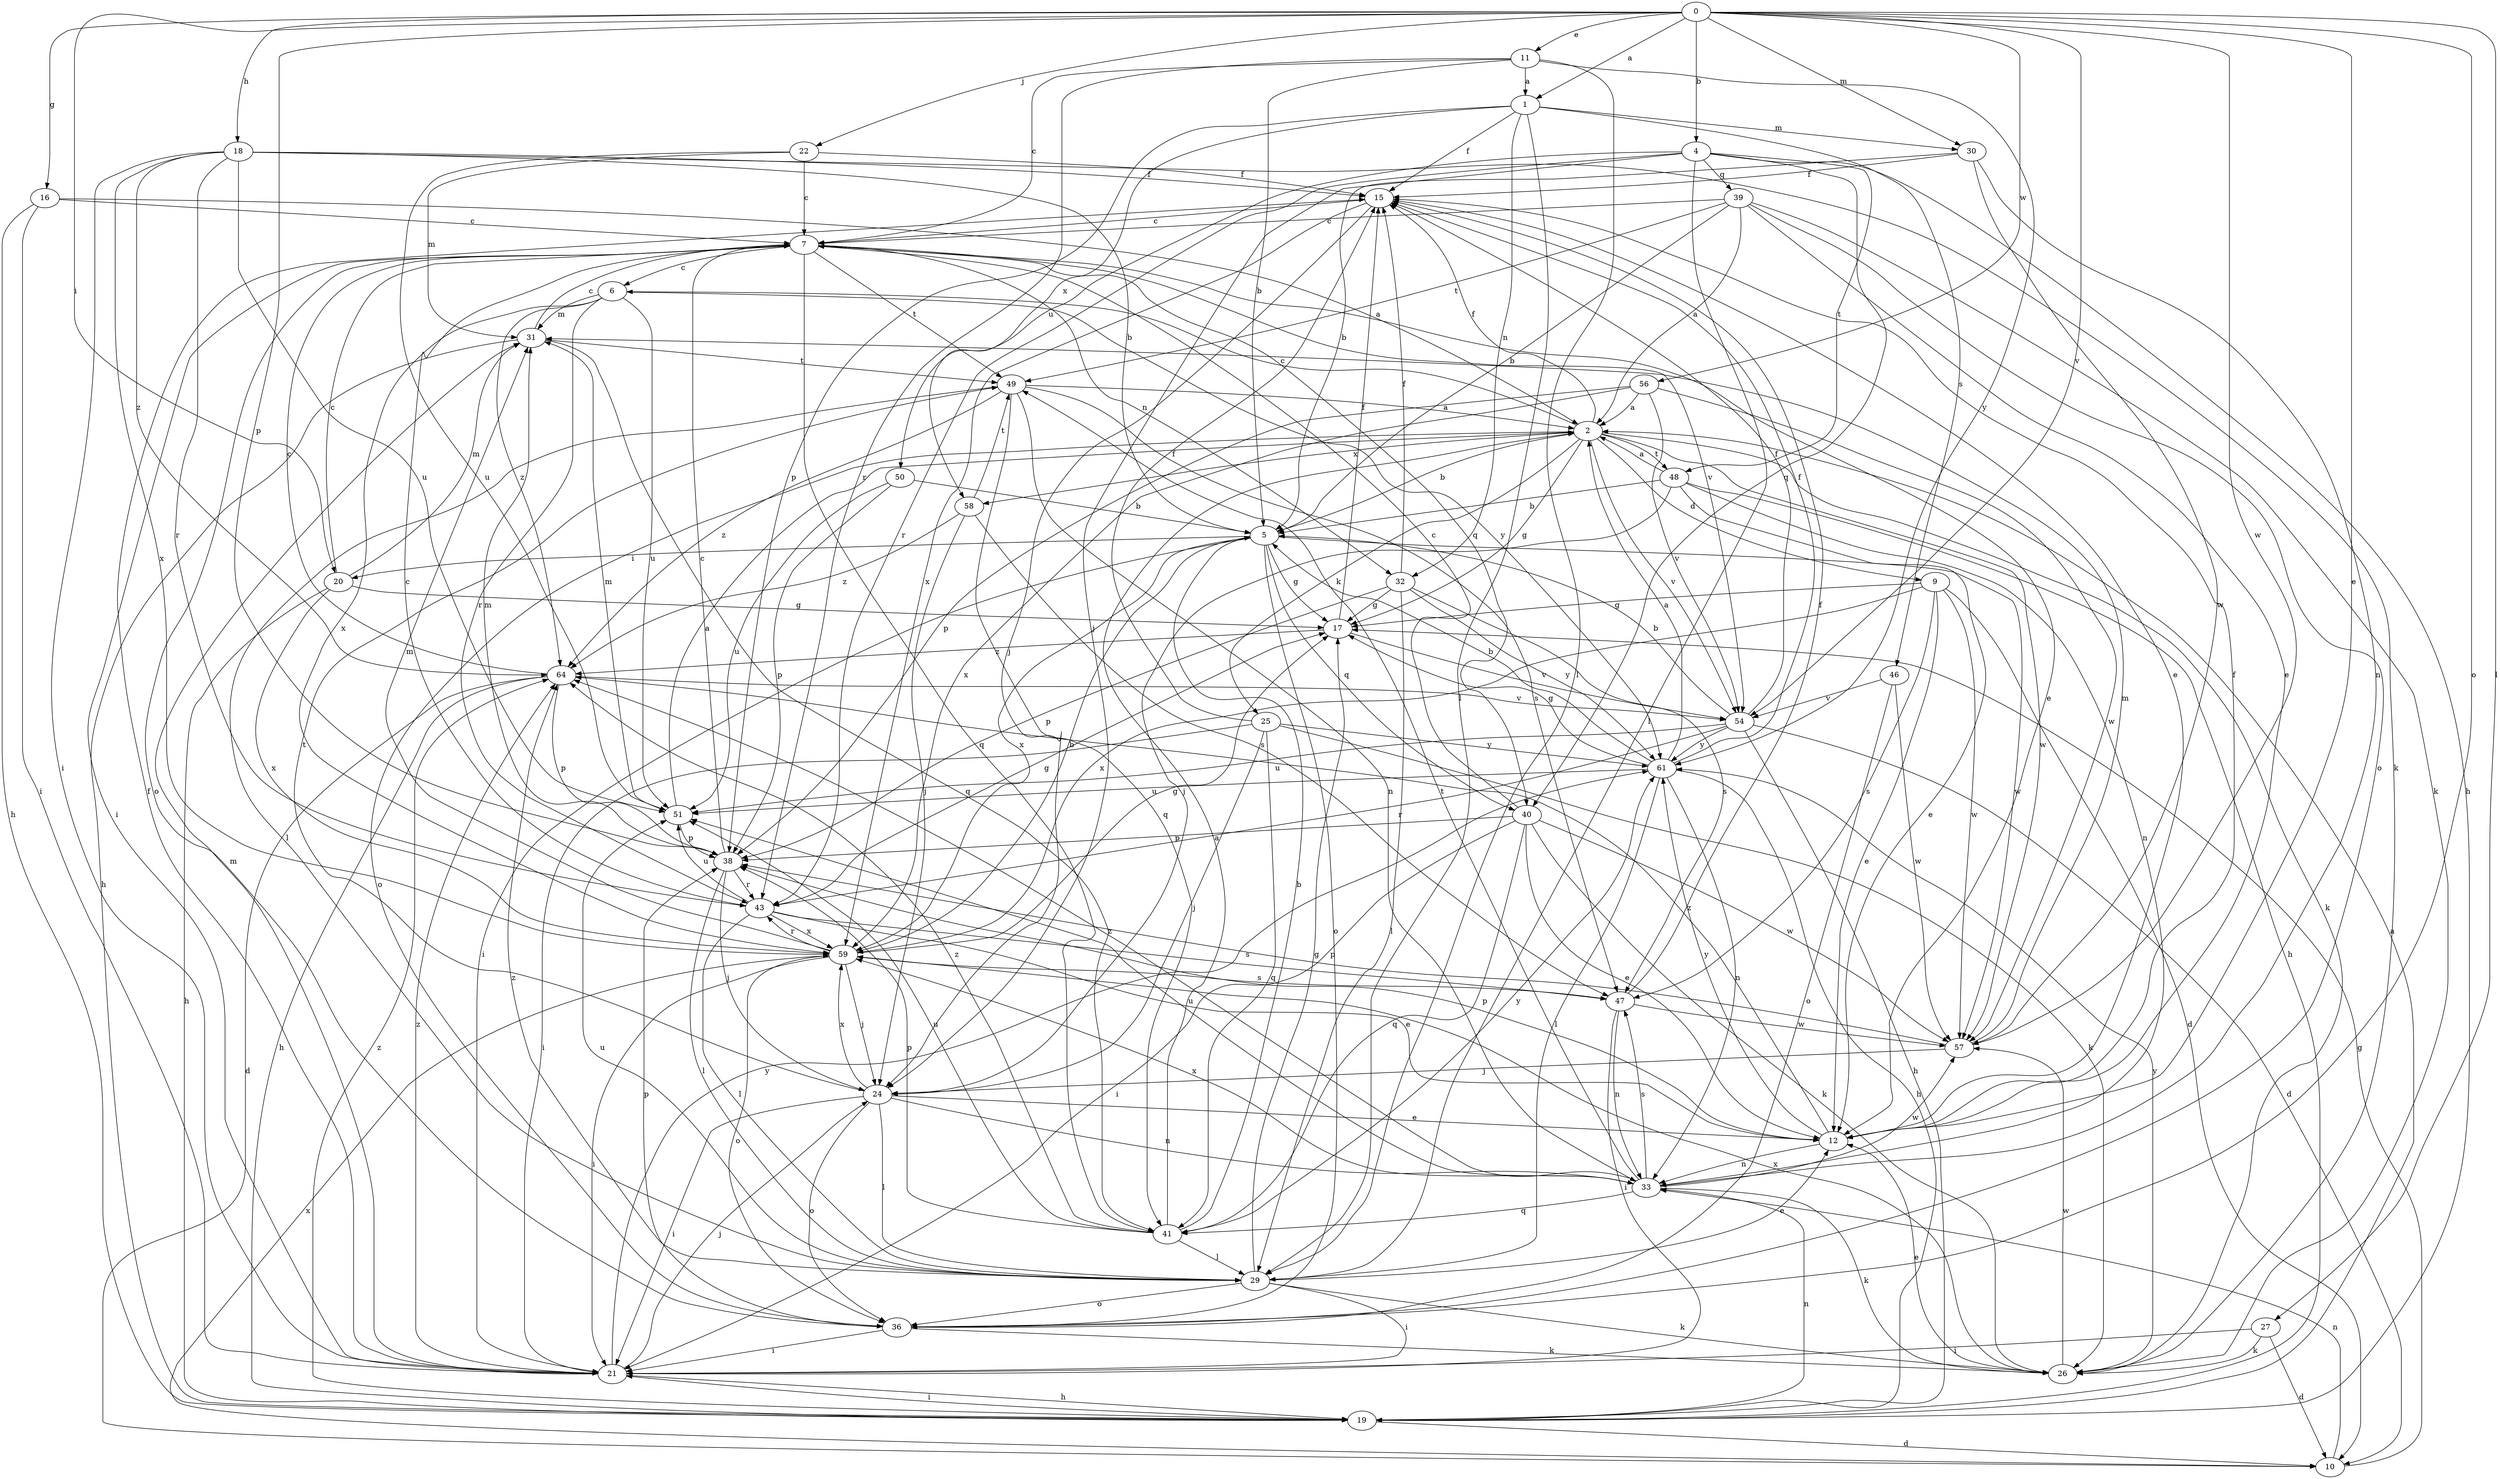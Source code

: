 strict digraph  {
0;
1;
2;
4;
5;
6;
7;
9;
10;
11;
12;
15;
16;
17;
18;
19;
20;
21;
22;
24;
25;
26;
27;
29;
30;
31;
32;
33;
36;
38;
39;
40;
41;
43;
46;
47;
48;
49;
50;
51;
54;
56;
57;
58;
59;
61;
64;
0 -> 1  [label=a];
0 -> 4  [label=b];
0 -> 11  [label=e];
0 -> 12  [label=e];
0 -> 16  [label=g];
0 -> 18  [label=h];
0 -> 20  [label=i];
0 -> 22  [label=j];
0 -> 27  [label=l];
0 -> 30  [label=m];
0 -> 36  [label=o];
0 -> 38  [label=p];
0 -> 54  [label=v];
0 -> 56  [label=w];
0 -> 57  [label=w];
1 -> 15  [label=f];
1 -> 29  [label=l];
1 -> 30  [label=m];
1 -> 32  [label=n];
1 -> 38  [label=p];
1 -> 46  [label=s];
1 -> 58  [label=x];
2 -> 5  [label=b];
2 -> 6  [label=c];
2 -> 9  [label=d];
2 -> 15  [label=f];
2 -> 17  [label=g];
2 -> 25  [label=k];
2 -> 26  [label=k];
2 -> 36  [label=o];
2 -> 48  [label=t];
2 -> 54  [label=v];
2 -> 57  [label=w];
2 -> 58  [label=x];
4 -> 19  [label=h];
4 -> 24  [label=j];
4 -> 29  [label=l];
4 -> 39  [label=q];
4 -> 40  [label=q];
4 -> 43  [label=r];
4 -> 48  [label=t];
4 -> 50  [label=u];
5 -> 17  [label=g];
5 -> 20  [label=i];
5 -> 21  [label=i];
5 -> 36  [label=o];
5 -> 40  [label=q];
5 -> 57  [label=w];
5 -> 59  [label=x];
6 -> 31  [label=m];
6 -> 43  [label=r];
6 -> 51  [label=u];
6 -> 59  [label=x];
6 -> 61  [label=y];
6 -> 64  [label=z];
7 -> 6  [label=c];
7 -> 12  [label=e];
7 -> 21  [label=i];
7 -> 32  [label=n];
7 -> 36  [label=o];
7 -> 40  [label=q];
7 -> 41  [label=q];
7 -> 49  [label=t];
7 -> 54  [label=v];
9 -> 10  [label=d];
9 -> 12  [label=e];
9 -> 17  [label=g];
9 -> 47  [label=s];
9 -> 57  [label=w];
9 -> 59  [label=x];
10 -> 17  [label=g];
10 -> 33  [label=n];
10 -> 59  [label=x];
11 -> 1  [label=a];
11 -> 5  [label=b];
11 -> 7  [label=c];
11 -> 29  [label=l];
11 -> 43  [label=r];
11 -> 61  [label=y];
12 -> 15  [label=f];
12 -> 33  [label=n];
12 -> 38  [label=p];
12 -> 61  [label=y];
12 -> 64  [label=z];
15 -> 7  [label=c];
15 -> 12  [label=e];
15 -> 24  [label=j];
15 -> 59  [label=x];
16 -> 2  [label=a];
16 -> 7  [label=c];
16 -> 19  [label=h];
16 -> 21  [label=i];
17 -> 15  [label=f];
17 -> 54  [label=v];
17 -> 64  [label=z];
18 -> 5  [label=b];
18 -> 15  [label=f];
18 -> 21  [label=i];
18 -> 26  [label=k];
18 -> 43  [label=r];
18 -> 51  [label=u];
18 -> 59  [label=x];
18 -> 64  [label=z];
19 -> 2  [label=a];
19 -> 10  [label=d];
19 -> 21  [label=i];
19 -> 33  [label=n];
19 -> 64  [label=z];
20 -> 7  [label=c];
20 -> 17  [label=g];
20 -> 19  [label=h];
20 -> 31  [label=m];
20 -> 59  [label=x];
21 -> 15  [label=f];
21 -> 19  [label=h];
21 -> 24  [label=j];
21 -> 31  [label=m];
21 -> 61  [label=y];
21 -> 64  [label=z];
22 -> 7  [label=c];
22 -> 15  [label=f];
22 -> 31  [label=m];
22 -> 51  [label=u];
24 -> 12  [label=e];
24 -> 21  [label=i];
24 -> 29  [label=l];
24 -> 33  [label=n];
24 -> 36  [label=o];
24 -> 49  [label=t];
24 -> 59  [label=x];
25 -> 15  [label=f];
25 -> 21  [label=i];
25 -> 24  [label=j];
25 -> 26  [label=k];
25 -> 41  [label=q];
25 -> 61  [label=y];
26 -> 12  [label=e];
26 -> 57  [label=w];
26 -> 59  [label=x];
26 -> 61  [label=y];
27 -> 10  [label=d];
27 -> 21  [label=i];
27 -> 26  [label=k];
29 -> 12  [label=e];
29 -> 17  [label=g];
29 -> 21  [label=i];
29 -> 26  [label=k];
29 -> 36  [label=o];
29 -> 51  [label=u];
29 -> 64  [label=z];
30 -> 5  [label=b];
30 -> 15  [label=f];
30 -> 33  [label=n];
30 -> 57  [label=w];
31 -> 7  [label=c];
31 -> 19  [label=h];
31 -> 41  [label=q];
31 -> 49  [label=t];
32 -> 15  [label=f];
32 -> 17  [label=g];
32 -> 29  [label=l];
32 -> 38  [label=p];
32 -> 47  [label=s];
32 -> 61  [label=y];
33 -> 26  [label=k];
33 -> 41  [label=q];
33 -> 47  [label=s];
33 -> 49  [label=t];
33 -> 51  [label=u];
33 -> 57  [label=w];
33 -> 59  [label=x];
33 -> 64  [label=z];
36 -> 21  [label=i];
36 -> 26  [label=k];
36 -> 38  [label=p];
38 -> 7  [label=c];
38 -> 24  [label=j];
38 -> 29  [label=l];
38 -> 31  [label=m];
38 -> 43  [label=r];
39 -> 2  [label=a];
39 -> 5  [label=b];
39 -> 7  [label=c];
39 -> 12  [label=e];
39 -> 26  [label=k];
39 -> 36  [label=o];
39 -> 49  [label=t];
40 -> 7  [label=c];
40 -> 12  [label=e];
40 -> 21  [label=i];
40 -> 26  [label=k];
40 -> 38  [label=p];
40 -> 41  [label=q];
40 -> 57  [label=w];
41 -> 2  [label=a];
41 -> 5  [label=b];
41 -> 29  [label=l];
41 -> 38  [label=p];
41 -> 51  [label=u];
41 -> 61  [label=y];
41 -> 64  [label=z];
43 -> 7  [label=c];
43 -> 12  [label=e];
43 -> 17  [label=g];
43 -> 29  [label=l];
43 -> 47  [label=s];
43 -> 51  [label=u];
43 -> 59  [label=x];
46 -> 36  [label=o];
46 -> 54  [label=v];
46 -> 57  [label=w];
47 -> 15  [label=f];
47 -> 21  [label=i];
47 -> 33  [label=n];
47 -> 57  [label=w];
48 -> 2  [label=a];
48 -> 5  [label=b];
48 -> 12  [label=e];
48 -> 19  [label=h];
48 -> 24  [label=j];
48 -> 33  [label=n];
49 -> 2  [label=a];
49 -> 29  [label=l];
49 -> 33  [label=n];
49 -> 41  [label=q];
49 -> 47  [label=s];
49 -> 64  [label=z];
50 -> 5  [label=b];
50 -> 38  [label=p];
50 -> 51  [label=u];
51 -> 2  [label=a];
51 -> 31  [label=m];
51 -> 38  [label=p];
54 -> 5  [label=b];
54 -> 10  [label=d];
54 -> 15  [label=f];
54 -> 19  [label=h];
54 -> 43  [label=r];
54 -> 51  [label=u];
54 -> 61  [label=y];
56 -> 2  [label=a];
56 -> 38  [label=p];
56 -> 54  [label=v];
56 -> 57  [label=w];
56 -> 59  [label=x];
57 -> 24  [label=j];
57 -> 31  [label=m];
57 -> 38  [label=p];
58 -> 24  [label=j];
58 -> 47  [label=s];
58 -> 49  [label=t];
58 -> 64  [label=z];
59 -> 5  [label=b];
59 -> 17  [label=g];
59 -> 21  [label=i];
59 -> 24  [label=j];
59 -> 31  [label=m];
59 -> 36  [label=o];
59 -> 43  [label=r];
59 -> 47  [label=s];
61 -> 2  [label=a];
61 -> 5  [label=b];
61 -> 15  [label=f];
61 -> 17  [label=g];
61 -> 19  [label=h];
61 -> 29  [label=l];
61 -> 33  [label=n];
61 -> 51  [label=u];
64 -> 7  [label=c];
64 -> 10  [label=d];
64 -> 19  [label=h];
64 -> 38  [label=p];
64 -> 54  [label=v];
}
